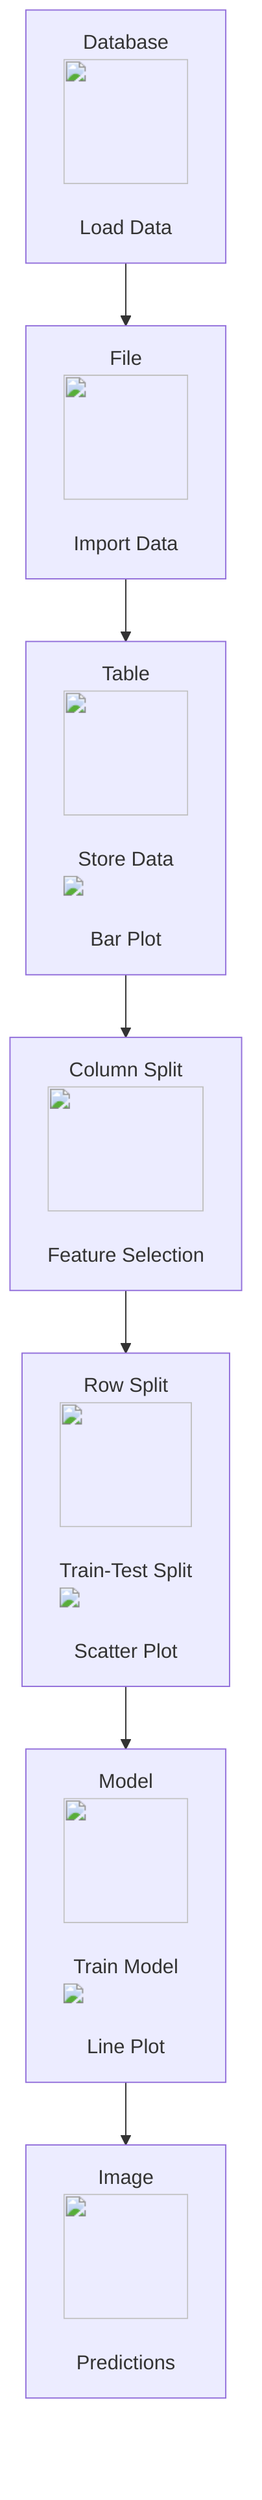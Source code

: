 graph TB
    A["Database <img src='icons/database.svg' width=100 height=100/> <br/> Load Data"] --> B["File <img src='icons/file.svg' width=100 height=100/> <br/> Import Data"]
    B --> C["Table <img src='icons/table.svg' width=100 height=100/> <br/> Store Data <img src='dummy_plots/barplot_template.svg'/> <br/> Bar Plot"]
    C --> D["Column Split <img src='icons/column_split.svg' width=100 height=100/> <br/> Feature Selection"]
    D --> E["Row Split <img src='icons/row_split.svg' width=100 height=100/> <br/> Train-Test Split <img src='dummy_plots/scatter_plot_template.svg'/> <br/> Scatter Plot"]
    E --> F["Model <img src='icons/brain.svg' width=100 height=100/> <br/> Train Model <img src='dummy_plots/lineplot_template.svg'/> <br/> Line Plot"]
    F --> G["Image <img src='icons/image.svg' width=100 height=100/> <br/> Predictions"]